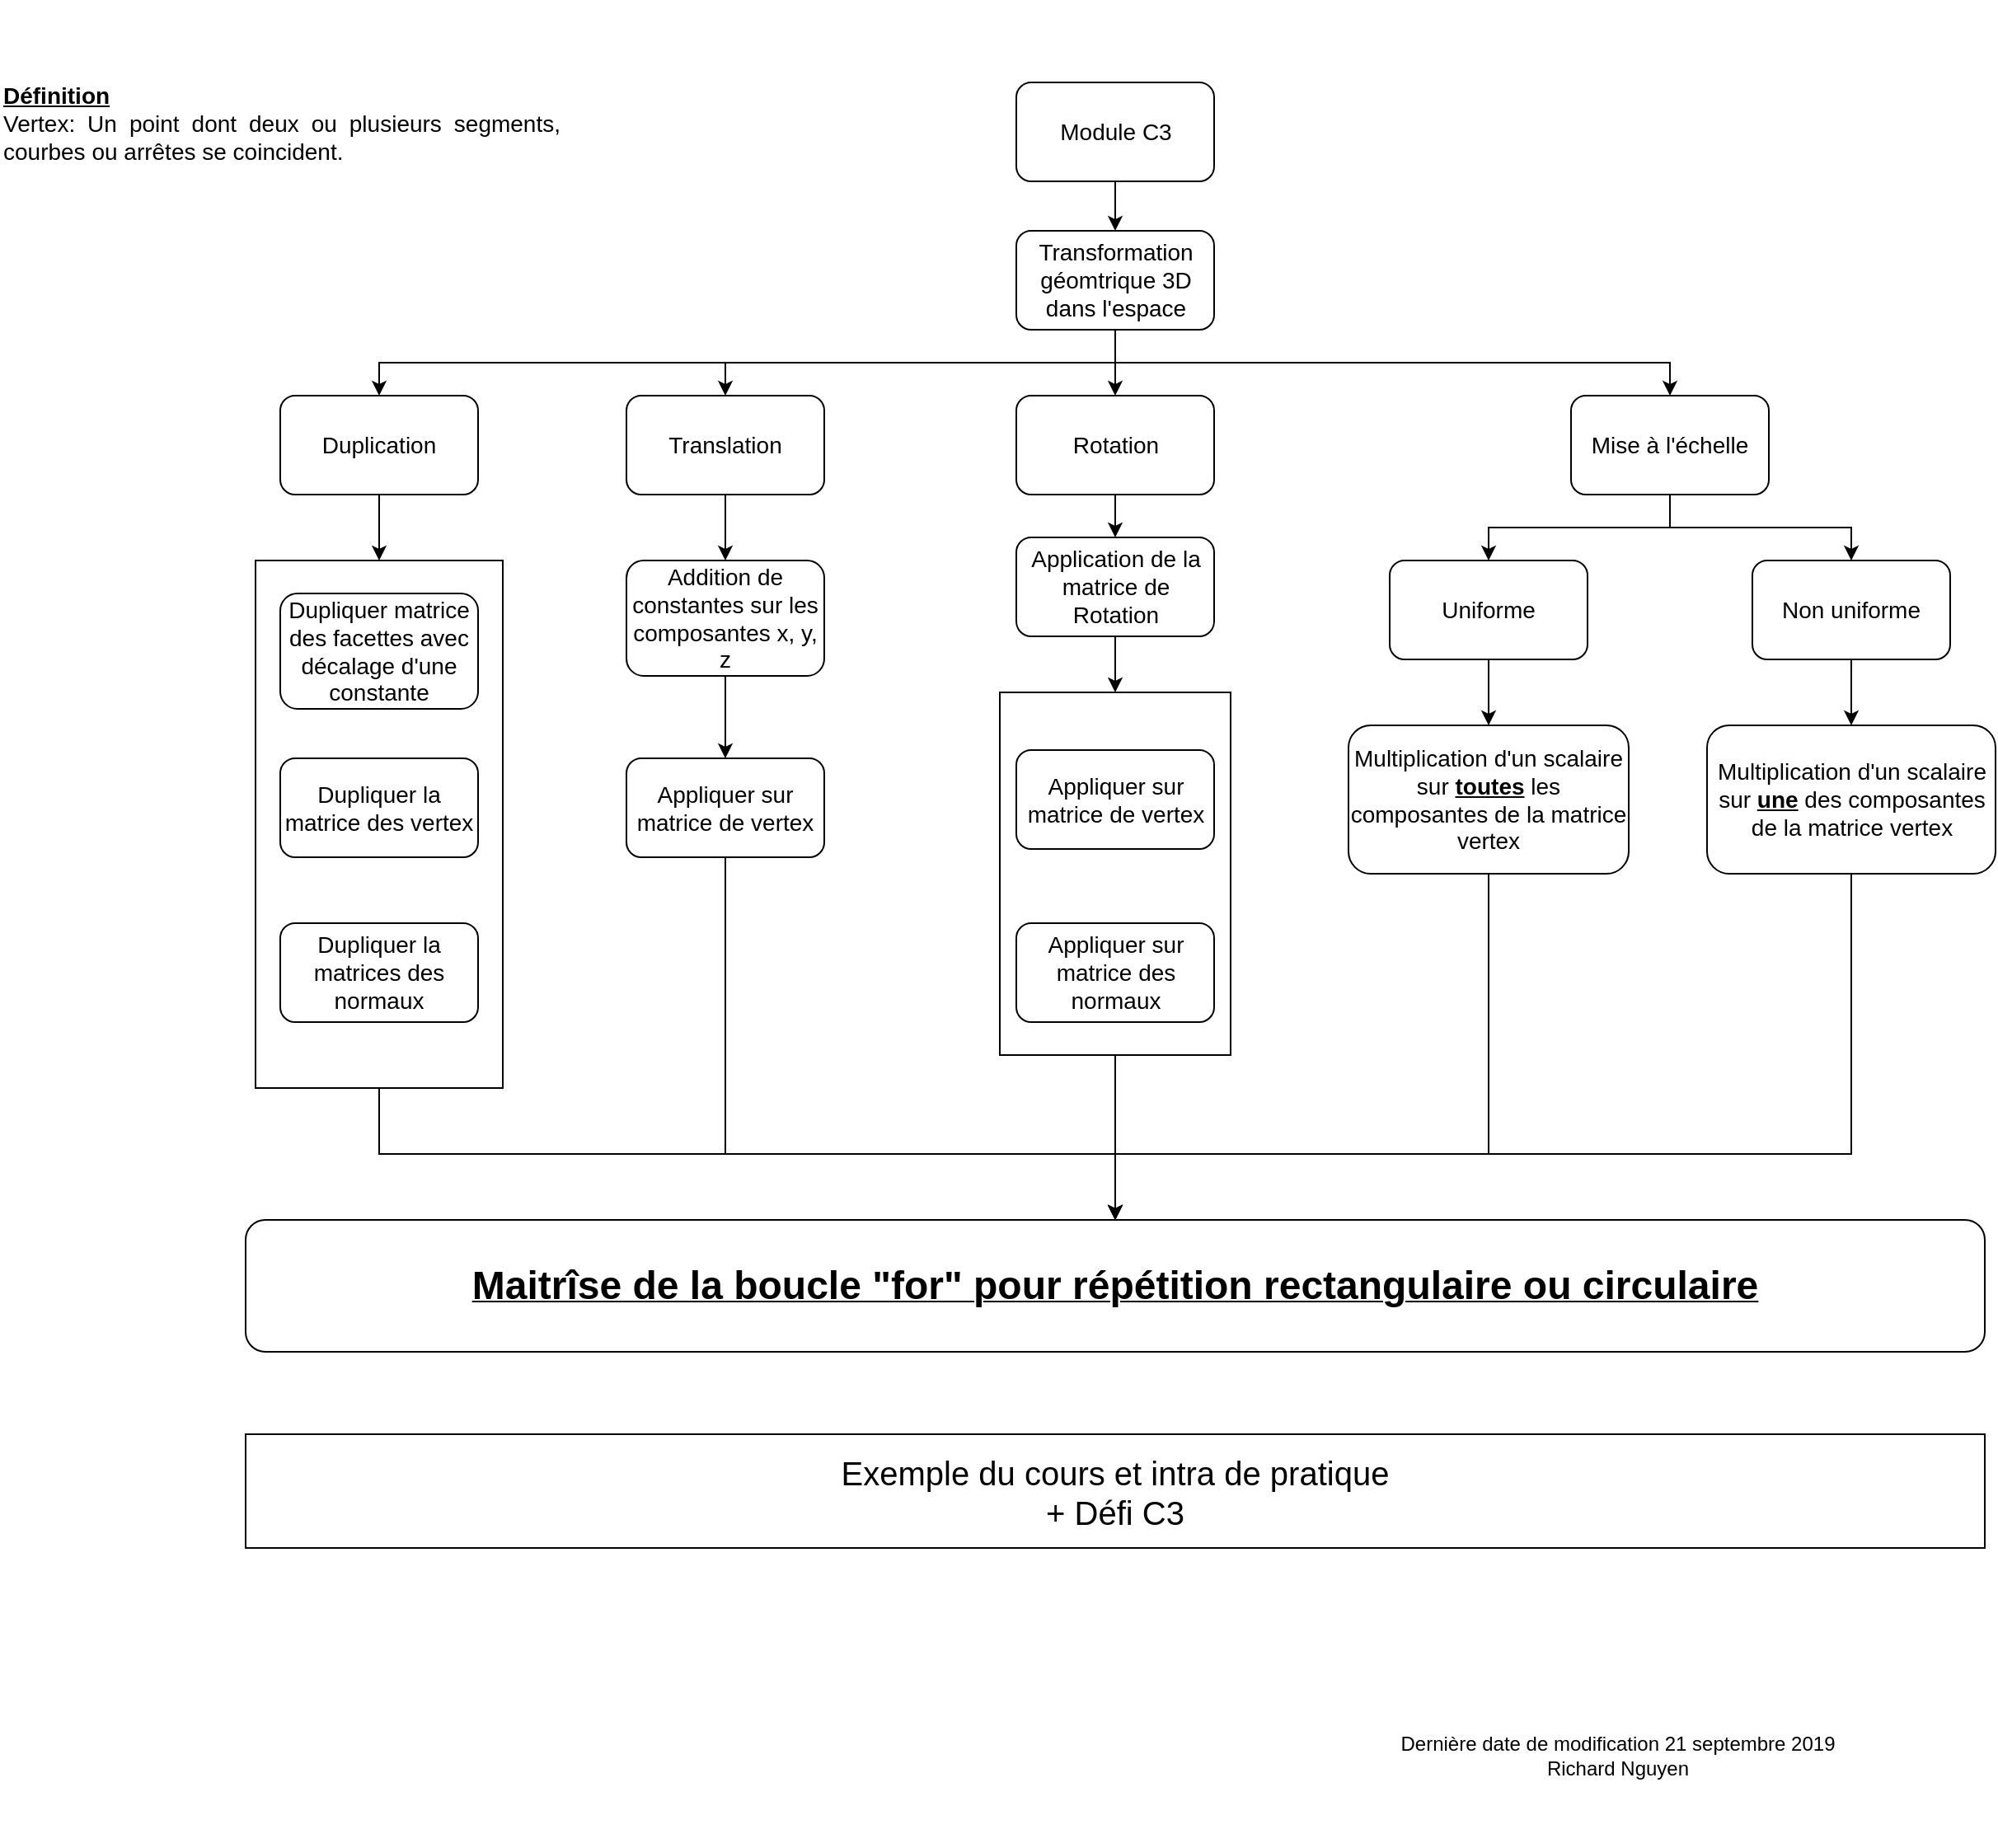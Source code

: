 <mxfile version="11.3.0" type="device" pages="1"><diagram name="Page-1" id="b98fa263-6416-c6ec-5b7d-78bf54ef71d0"><mxGraphModel dx="2370" dy="1318" grid="1" gridSize="10" guides="1" tooltips="1" connect="1" arrows="1" fold="1" page="1" pageScale="1.5" pageWidth="1169" pageHeight="826" background="#ffffff" math="0" shadow="0"><root><mxCell id="0" style=";html=1;"/><mxCell id="1" style=";html=1;" parent="0"/><mxCell id="LUjfNqamkaqkuSEubP4J-61" style="edgeStyle=orthogonalEdgeStyle;rounded=0;orthogonalLoop=1;jettySize=auto;html=1;exitX=0.5;exitY=1;exitDx=0;exitDy=0;entryX=0.5;entryY=0;entryDx=0;entryDy=0;" edge="1" parent="1" source="LUjfNqamkaqkuSEubP4J-38" target="LUjfNqamkaqkuSEubP4J-56"><mxGeometry relative="1" as="geometry"/></mxCell><mxCell id="LUjfNqamkaqkuSEubP4J-38" value="" style="rounded=0;whiteSpace=wrap;html=1;" vertex="1" parent="1"><mxGeometry x="806.5" y="460" width="140" height="220" as="geometry"/></mxCell><mxCell id="LUjfNqamkaqkuSEubP4J-57" style="edgeStyle=orthogonalEdgeStyle;rounded=0;orthogonalLoop=1;jettySize=auto;html=1;exitX=0.5;exitY=1;exitDx=0;exitDy=0;entryX=0.5;entryY=0;entryDx=0;entryDy=0;" edge="1" parent="1" source="LUjfNqamkaqkuSEubP4J-30" target="LUjfNqamkaqkuSEubP4J-56"><mxGeometry relative="1" as="geometry"/></mxCell><mxCell id="LUjfNqamkaqkuSEubP4J-30" value="" style="rounded=0;whiteSpace=wrap;html=1;" vertex="1" parent="1"><mxGeometry x="355" y="380" width="150" height="320" as="geometry"/></mxCell><mxCell id="LUjfNqamkaqkuSEubP4J-40" style="edgeStyle=orthogonalEdgeStyle;rounded=0;orthogonalLoop=1;jettySize=auto;html=1;exitX=0.5;exitY=1;exitDx=0;exitDy=0;entryX=0.5;entryY=0;entryDx=0;entryDy=0;" edge="1" parent="1" source="LUjfNqamkaqkuSEubP4J-1" target="LUjfNqamkaqkuSEubP4J-2"><mxGeometry relative="1" as="geometry"/></mxCell><mxCell id="LUjfNqamkaqkuSEubP4J-1" value="&lt;font style=&quot;font-size: 14px&quot;&gt;Module C3&lt;/font&gt;" style="rounded=1;whiteSpace=wrap;html=1;" vertex="1" parent="1"><mxGeometry x="816.5" y="90" width="120" height="60" as="geometry"/></mxCell><mxCell id="LUjfNqamkaqkuSEubP4J-41" style="edgeStyle=orthogonalEdgeStyle;rounded=0;orthogonalLoop=1;jettySize=auto;html=1;exitX=0.5;exitY=1;exitDx=0;exitDy=0;entryX=0.5;entryY=0;entryDx=0;entryDy=0;" edge="1" parent="1" source="LUjfNqamkaqkuSEubP4J-2" target="LUjfNqamkaqkuSEubP4J-4"><mxGeometry relative="1" as="geometry"/></mxCell><mxCell id="LUjfNqamkaqkuSEubP4J-42" style="edgeStyle=orthogonalEdgeStyle;rounded=0;orthogonalLoop=1;jettySize=auto;html=1;exitX=0.5;exitY=1;exitDx=0;exitDy=0;entryX=0.5;entryY=0;entryDx=0;entryDy=0;" edge="1" parent="1" source="LUjfNqamkaqkuSEubP4J-2" target="LUjfNqamkaqkuSEubP4J-3"><mxGeometry relative="1" as="geometry"/></mxCell><mxCell id="LUjfNqamkaqkuSEubP4J-44" style="edgeStyle=orthogonalEdgeStyle;rounded=0;orthogonalLoop=1;jettySize=auto;html=1;exitX=0.5;exitY=1;exitDx=0;exitDy=0;entryX=0.5;entryY=0;entryDx=0;entryDy=0;" edge="1" parent="1" source="LUjfNqamkaqkuSEubP4J-2" target="LUjfNqamkaqkuSEubP4J-8"><mxGeometry relative="1" as="geometry"/></mxCell><mxCell id="LUjfNqamkaqkuSEubP4J-45" style="edgeStyle=orthogonalEdgeStyle;rounded=0;orthogonalLoop=1;jettySize=auto;html=1;exitX=0.5;exitY=1;exitDx=0;exitDy=0;entryX=0.5;entryY=0;entryDx=0;entryDy=0;" edge="1" parent="1" source="LUjfNqamkaqkuSEubP4J-2" target="LUjfNqamkaqkuSEubP4J-5"><mxGeometry relative="1" as="geometry"/></mxCell><mxCell id="LUjfNqamkaqkuSEubP4J-2" value="&lt;font style=&quot;font-size: 14px&quot;&gt;Transformation géomtrique 3D dans l'espace&lt;/font&gt;" style="rounded=1;whiteSpace=wrap;html=1;" vertex="1" parent="1"><mxGeometry x="816.5" y="180" width="120" height="60" as="geometry"/></mxCell><mxCell id="LUjfNqamkaqkuSEubP4J-50" style="edgeStyle=orthogonalEdgeStyle;rounded=0;orthogonalLoop=1;jettySize=auto;html=1;exitX=0.5;exitY=1;exitDx=0;exitDy=0;entryX=0.5;entryY=0;entryDx=0;entryDy=0;" edge="1" parent="1" source="LUjfNqamkaqkuSEubP4J-3" target="LUjfNqamkaqkuSEubP4J-15"><mxGeometry relative="1" as="geometry"/></mxCell><mxCell id="LUjfNqamkaqkuSEubP4J-3" value="&lt;font style=&quot;font-size: 14px&quot;&gt;Translation&lt;/font&gt;" style="rounded=1;whiteSpace=wrap;html=1;" vertex="1" parent="1"><mxGeometry x="580" y="280" width="120" height="60" as="geometry"/></mxCell><mxCell id="LUjfNqamkaqkuSEubP4J-52" style="edgeStyle=orthogonalEdgeStyle;rounded=0;orthogonalLoop=1;jettySize=auto;html=1;exitX=0.5;exitY=1;exitDx=0;exitDy=0;entryX=0.5;entryY=0;entryDx=0;entryDy=0;" edge="1" parent="1" source="LUjfNqamkaqkuSEubP4J-4" target="LUjfNqamkaqkuSEubP4J-16"><mxGeometry relative="1" as="geometry"/></mxCell><mxCell id="LUjfNqamkaqkuSEubP4J-4" value="&lt;font style=&quot;font-size: 14px&quot;&gt;Rotation&lt;/font&gt;" style="rounded=1;whiteSpace=wrap;html=1;" vertex="1" parent="1"><mxGeometry x="816.5" y="280" width="120" height="60" as="geometry"/></mxCell><mxCell id="LUjfNqamkaqkuSEubP4J-46" style="edgeStyle=orthogonalEdgeStyle;rounded=0;orthogonalLoop=1;jettySize=auto;html=1;exitX=0.5;exitY=1;exitDx=0;exitDy=0;entryX=0.5;entryY=0;entryDx=0;entryDy=0;" edge="1" parent="1" source="LUjfNqamkaqkuSEubP4J-5" target="LUjfNqamkaqkuSEubP4J-6"><mxGeometry relative="1" as="geometry"/></mxCell><mxCell id="LUjfNqamkaqkuSEubP4J-47" style="edgeStyle=orthogonalEdgeStyle;rounded=0;orthogonalLoop=1;jettySize=auto;html=1;exitX=0.5;exitY=1;exitDx=0;exitDy=0;entryX=0.5;entryY=0;entryDx=0;entryDy=0;" edge="1" parent="1" source="LUjfNqamkaqkuSEubP4J-5" target="LUjfNqamkaqkuSEubP4J-7"><mxGeometry relative="1" as="geometry"/></mxCell><mxCell id="LUjfNqamkaqkuSEubP4J-5" value="&lt;font style=&quot;font-size: 14px&quot;&gt;Mise à l'échelle&lt;/font&gt;" style="rounded=1;whiteSpace=wrap;html=1;" vertex="1" parent="1"><mxGeometry x="1153" y="280" width="120" height="60" as="geometry"/></mxCell><mxCell id="LUjfNqamkaqkuSEubP4J-48" style="edgeStyle=orthogonalEdgeStyle;rounded=0;orthogonalLoop=1;jettySize=auto;html=1;exitX=0.5;exitY=1;exitDx=0;exitDy=0;entryX=0.5;entryY=0;entryDx=0;entryDy=0;" edge="1" parent="1" source="LUjfNqamkaqkuSEubP4J-6" target="LUjfNqamkaqkuSEubP4J-20"><mxGeometry relative="1" as="geometry"/></mxCell><mxCell id="LUjfNqamkaqkuSEubP4J-6" value="&lt;font style=&quot;font-size: 14px&quot;&gt;Uniforme&lt;/font&gt;" style="rounded=1;whiteSpace=wrap;html=1;" vertex="1" parent="1"><mxGeometry x="1043" y="380" width="120" height="60" as="geometry"/></mxCell><mxCell id="LUjfNqamkaqkuSEubP4J-49" style="edgeStyle=orthogonalEdgeStyle;rounded=0;orthogonalLoop=1;jettySize=auto;html=1;exitX=0.5;exitY=1;exitDx=0;exitDy=0;entryX=0.5;entryY=0;entryDx=0;entryDy=0;" edge="1" parent="1" source="LUjfNqamkaqkuSEubP4J-7" target="LUjfNqamkaqkuSEubP4J-21"><mxGeometry relative="1" as="geometry"/></mxCell><mxCell id="LUjfNqamkaqkuSEubP4J-7" value="&lt;font style=&quot;font-size: 14px&quot;&gt;Non uniforme&lt;/font&gt;" style="rounded=1;whiteSpace=wrap;html=1;" vertex="1" parent="1"><mxGeometry x="1263" y="380" width="120" height="60" as="geometry"/></mxCell><mxCell id="LUjfNqamkaqkuSEubP4J-35" style="edgeStyle=orthogonalEdgeStyle;rounded=0;orthogonalLoop=1;jettySize=auto;html=1;exitX=0.5;exitY=1;exitDx=0;exitDy=0;" edge="1" parent="1" source="LUjfNqamkaqkuSEubP4J-8" target="LUjfNqamkaqkuSEubP4J-30"><mxGeometry relative="1" as="geometry"/></mxCell><mxCell id="LUjfNqamkaqkuSEubP4J-8" value="&lt;font style=&quot;font-size: 14px&quot;&gt;Duplication&lt;/font&gt;" style="rounded=1;whiteSpace=wrap;html=1;" vertex="1" parent="1"><mxGeometry x="370" y="280" width="120" height="60" as="geometry"/></mxCell><mxCell id="LUjfNqamkaqkuSEubP4J-51" style="edgeStyle=orthogonalEdgeStyle;rounded=0;orthogonalLoop=1;jettySize=auto;html=1;exitX=0.5;exitY=1;exitDx=0;exitDy=0;entryX=0.5;entryY=0;entryDx=0;entryDy=0;" edge="1" parent="1" source="LUjfNqamkaqkuSEubP4J-15" target="LUjfNqamkaqkuSEubP4J-39"><mxGeometry relative="1" as="geometry"/></mxCell><mxCell id="LUjfNqamkaqkuSEubP4J-15" value="&lt;font style=&quot;font-size: 14px&quot;&gt;Addition de constantes sur les composantes x, y, z&lt;/font&gt;" style="rounded=1;whiteSpace=wrap;html=1;" vertex="1" parent="1"><mxGeometry x="580" y="380" width="120" height="70" as="geometry"/></mxCell><mxCell id="LUjfNqamkaqkuSEubP4J-53" style="edgeStyle=orthogonalEdgeStyle;rounded=0;orthogonalLoop=1;jettySize=auto;html=1;exitX=0.5;exitY=1;exitDx=0;exitDy=0;entryX=0.5;entryY=0;entryDx=0;entryDy=0;" edge="1" parent="1" source="LUjfNqamkaqkuSEubP4J-16" target="LUjfNqamkaqkuSEubP4J-38"><mxGeometry relative="1" as="geometry"/></mxCell><mxCell id="LUjfNqamkaqkuSEubP4J-16" value="&lt;font style=&quot;font-size: 14px&quot;&gt;Application de la matrice de Rotation&lt;/font&gt;" style="rounded=1;whiteSpace=wrap;html=1;" vertex="1" parent="1"><mxGeometry x="816.5" y="366" width="120" height="60" as="geometry"/></mxCell><mxCell id="LUjfNqamkaqkuSEubP4J-19" value="&lt;div style=&quot;font-size: 14px&quot; align=&quot;justify&quot;&gt;&lt;font style=&quot;font-size: 14px&quot;&gt;&lt;u&gt;&lt;b&gt;Définition&lt;/b&gt;&lt;/u&gt;&lt;br&gt;&lt;/font&gt;&lt;/div&gt;&lt;div style=&quot;font-size: 14px&quot; align=&quot;justify&quot;&gt;&lt;font style=&quot;font-size: 14px&quot;&gt;Vertex: Un point dont deux ou plusieurs segments, courbes ou arrêtes se coincident.&lt;br&gt;&lt;/font&gt;&lt;/div&gt;" style="text;html=1;strokeColor=none;fillColor=none;align=left;verticalAlign=middle;whiteSpace=wrap;rounded=0;" vertex="1" parent="1"><mxGeometry x="200" y="40" width="340" height="150" as="geometry"/></mxCell><mxCell id="LUjfNqamkaqkuSEubP4J-59" style="edgeStyle=orthogonalEdgeStyle;rounded=0;orthogonalLoop=1;jettySize=auto;html=1;exitX=0.5;exitY=1;exitDx=0;exitDy=0;entryX=0.5;entryY=0;entryDx=0;entryDy=0;" edge="1" parent="1" source="LUjfNqamkaqkuSEubP4J-20" target="LUjfNqamkaqkuSEubP4J-56"><mxGeometry relative="1" as="geometry"><Array as="points"><mxPoint x="1103" y="740"/><mxPoint x="876" y="740"/></Array></mxGeometry></mxCell><mxCell id="LUjfNqamkaqkuSEubP4J-20" value="&lt;div align=&quot;center&quot;&gt;&lt;font style=&quot;font-size: 14px&quot;&gt;Multiplication d'un scalaire sur &lt;u&gt;&lt;b&gt;toutes&lt;/b&gt;&lt;/u&gt; les composantes de la matrice vertex&lt;/font&gt;&lt;/div&gt;" style="rounded=1;whiteSpace=wrap;html=1;align=center;" vertex="1" parent="1"><mxGeometry x="1018" y="480" width="170" height="90" as="geometry"/></mxCell><mxCell id="LUjfNqamkaqkuSEubP4J-58" style="edgeStyle=orthogonalEdgeStyle;rounded=0;orthogonalLoop=1;jettySize=auto;html=1;exitX=0.5;exitY=1;exitDx=0;exitDy=0;entryX=0.5;entryY=0;entryDx=0;entryDy=0;" edge="1" parent="1" source="LUjfNqamkaqkuSEubP4J-21" target="LUjfNqamkaqkuSEubP4J-56"><mxGeometry relative="1" as="geometry"><Array as="points"><mxPoint x="1323" y="740"/><mxPoint x="876" y="740"/></Array></mxGeometry></mxCell><mxCell id="LUjfNqamkaqkuSEubP4J-21" value="&lt;font style=&quot;font-size: 14px&quot;&gt;Multiplication d'un scalaire sur &lt;u&gt;&lt;b&gt;une&lt;/b&gt;&lt;/u&gt; des composantes de la matrice vertex&lt;/font&gt;" style="rounded=1;whiteSpace=wrap;html=1;" vertex="1" parent="1"><mxGeometry x="1235.5" y="480" width="175" height="90" as="geometry"/></mxCell><mxCell id="LUjfNqamkaqkuSEubP4J-26" value="&lt;font style=&quot;font-size: 14px&quot;&gt;Dupliquer matrice des facettes avec décalage d'une constante&lt;/font&gt;" style="rounded=1;whiteSpace=wrap;html=1;" vertex="1" parent="1"><mxGeometry x="370" y="400" width="120" height="70" as="geometry"/></mxCell><mxCell id="LUjfNqamkaqkuSEubP4J-27" value="&lt;font style=&quot;font-size: 14px&quot;&gt;Dupliquer la matrice des vertex&lt;/font&gt;" style="rounded=1;whiteSpace=wrap;html=1;" vertex="1" parent="1"><mxGeometry x="370" y="500" width="120" height="60" as="geometry"/></mxCell><mxCell id="LUjfNqamkaqkuSEubP4J-28" value="&lt;font style=&quot;font-size: 14px&quot;&gt;Dupliquer la matrices des normaux&lt;/font&gt;" style="rounded=1;whiteSpace=wrap;html=1;" vertex="1" parent="1"><mxGeometry x="370" y="600" width="120" height="60" as="geometry"/></mxCell><mxCell id="LUjfNqamkaqkuSEubP4J-36" value="&lt;font style=&quot;font-size: 14px&quot;&gt;Appliquer sur matrice de vertex&lt;/font&gt;" style="rounded=1;whiteSpace=wrap;html=1;" vertex="1" parent="1"><mxGeometry x="816.5" y="495" width="120" height="60" as="geometry"/></mxCell><mxCell id="LUjfNqamkaqkuSEubP4J-37" value="&lt;div style=&quot;font-size: 14px&quot; align=&quot;center&quot;&gt;&lt;font style=&quot;font-size: 14px&quot;&gt;Appliquer sur matrice des normaux&lt;/font&gt;&lt;/div&gt;" style="rounded=1;whiteSpace=wrap;html=1;align=center;" vertex="1" parent="1"><mxGeometry x="816.5" y="600" width="120" height="60" as="geometry"/></mxCell><mxCell id="LUjfNqamkaqkuSEubP4J-60" style="edgeStyle=orthogonalEdgeStyle;rounded=0;orthogonalLoop=1;jettySize=auto;html=1;exitX=0.5;exitY=1;exitDx=0;exitDy=0;entryX=0.5;entryY=0;entryDx=0;entryDy=0;" edge="1" parent="1" source="LUjfNqamkaqkuSEubP4J-39" target="LUjfNqamkaqkuSEubP4J-56"><mxGeometry relative="1" as="geometry"><Array as="points"><mxPoint x="640" y="740"/><mxPoint x="877" y="740"/></Array></mxGeometry></mxCell><mxCell id="LUjfNqamkaqkuSEubP4J-39" value="&lt;font style=&quot;font-size: 14px&quot;&gt;Appliquer sur matrice de vertex&lt;/font&gt;" style="rounded=1;whiteSpace=wrap;html=1;" vertex="1" parent="1"><mxGeometry x="580" y="500" width="120" height="60" as="geometry"/></mxCell><mxCell id="LUjfNqamkaqkuSEubP4J-55" value="&lt;div&gt;&lt;font style=&quot;font-size: 20px&quot;&gt;Exemple du cours et intra de pratique&lt;/font&gt;&lt;/div&gt;&lt;div&gt;&lt;font style=&quot;font-size: 20px&quot;&gt;+ Défi C3&lt;br&gt;&lt;/font&gt;&lt;/div&gt;" style="rounded=0;whiteSpace=wrap;html=1;" vertex="1" parent="1"><mxGeometry x="349" y="910" width="1055" height="69" as="geometry"/></mxCell><mxCell id="LUjfNqamkaqkuSEubP4J-56" value="&lt;u&gt;&lt;b&gt;&lt;font style=&quot;font-size: 24px&quot;&gt;Maitrîse de la boucle &quot;for&quot; pour répétition rectangulaire ou circulaire&lt;br&gt;&lt;/font&gt;&lt;/b&gt;&lt;/u&gt;" style="rounded=1;whiteSpace=wrap;html=1;" vertex="1" parent="1"><mxGeometry x="349" y="780" width="1055" height="80" as="geometry"/></mxCell><mxCell id="LUjfNqamkaqkuSEubP4J-62" value="&lt;div&gt;Dernière date de modification 21 septembre 2019&lt;/div&gt;&lt;div&gt;Richard Nguyen&lt;br&gt;&lt;/div&gt;" style="text;html=1;strokeColor=none;fillColor=none;align=center;verticalAlign=middle;whiteSpace=wrap;rounded=0;" vertex="1" parent="1"><mxGeometry x="1043" y="1050" width="277" height="110" as="geometry"/></mxCell></root></mxGraphModel></diagram></mxfile>
